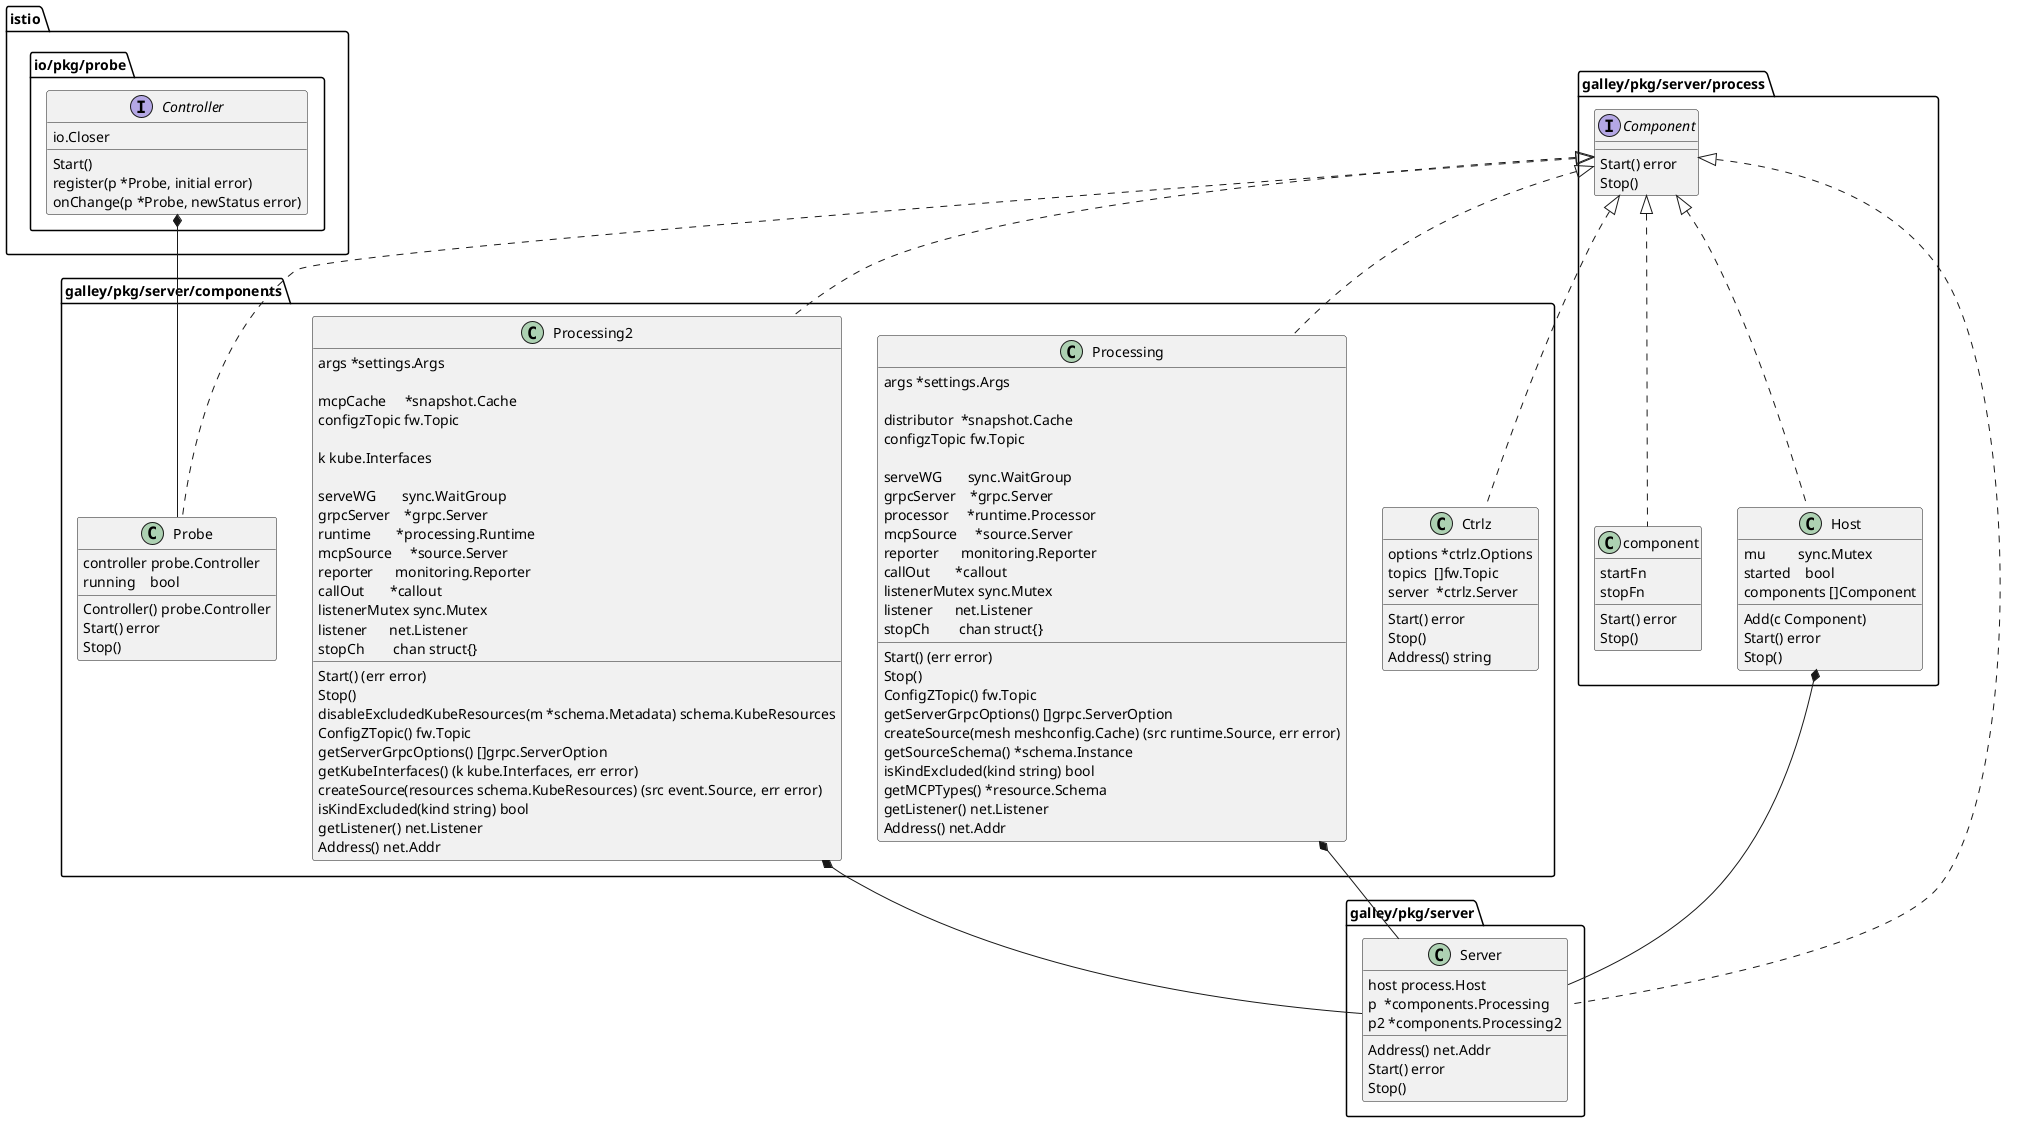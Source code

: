 @startuml galley
package istio.io/pkg/probe {
    interface Controller {
		io.Closer
		Start()
		register(p *Probe, initial error)
		onChange(p *Probe, newStatus error)
    }
}

package galley/pkg/server/process {
    interface Component {
        Start() error
        Stop()
    }
    class component {
        startFn
	    stopFn

        Start() error
        Stop()
    }
    Component <|.. component

    class Host {
        mu         sync.Mutex
	    started    bool
	    components []Component

        Add(c Component)
        Start() error
        Stop()
    }
    Component <|.. Host
}

package galley/pkg/server/components {
    class Processing {
        args *settings.Args

    	distributor  *snapshot.Cache
    	configzTopic fw.Topic

    	serveWG       sync.WaitGroup
    	grpcServer    *grpc.Server
    	processor     *runtime.Processor
    	mcpSource     *source.Server
    	reporter      monitoring.Reporter
    	callOut       *callout
    	listenerMutex sync.Mutex
    	listener      net.Listener
    	stopCh        chan struct{}

        Start() (err error)
        Stop()
        ConfigZTopic() fw.Topic
        getServerGrpcOptions() []grpc.ServerOption
        createSource(mesh meshconfig.Cache) (src runtime.Source, err error)
        getSourceSchema() *schema.Instance
        isKindExcluded(kind string) bool
        getMCPTypes() *resource.Schema
        getListener() net.Listener
        Address() net.Addr
    }
    Component <|.. Processing
    class Processing2 {
		args *settings.Args

		mcpCache     *snapshot.Cache
		configzTopic fw.Topic

		k kube.Interfaces

		serveWG       sync.WaitGroup
		grpcServer    *grpc.Server
		runtime       *processing.Runtime
		mcpSource     *source.Server
		reporter      monitoring.Reporter
		callOut       *callout
		listenerMutex sync.Mutex
		listener      net.Listener
		stopCh        chan struct{}

        Start() (err error)
        Stop()
        disableExcludedKubeResources(m *schema.Metadata) schema.KubeResources
        ConfigZTopic() fw.Topic
        getServerGrpcOptions() []grpc.ServerOption
        getKubeInterfaces() (k kube.Interfaces, err error)
        createSource(resources schema.KubeResources) (src event.Source, err error)
        isKindExcluded(kind string) bool
        getListener() net.Listener
        Address() net.Addr
    }
    Component <|.. Processing2

    class Probe {
        controller probe.Controller
	    running    bool

        Controller() probe.Controller
        Start() error
        Stop()
    }
    Component <|.. Probe
    Controller *-- Probe

    class Ctrlz {
        options *ctrlz.Options
        topics  []fw.Topic
        server  *ctrlz.Server

        Start() error
        Stop()
        Address() string
    }
    Component <|.. Ctrlz
}

package galley/pkg/server {
    class Server {
        host process.Host
        p  *components.Processing
	    p2 *components.Processing2

        Address() net.Addr
        Start() error
        Stop()
    }
    Host *-- Server
    Processing *-- Server
    Processing2 *-- Server
    Component <|.. Server
}
@enduml